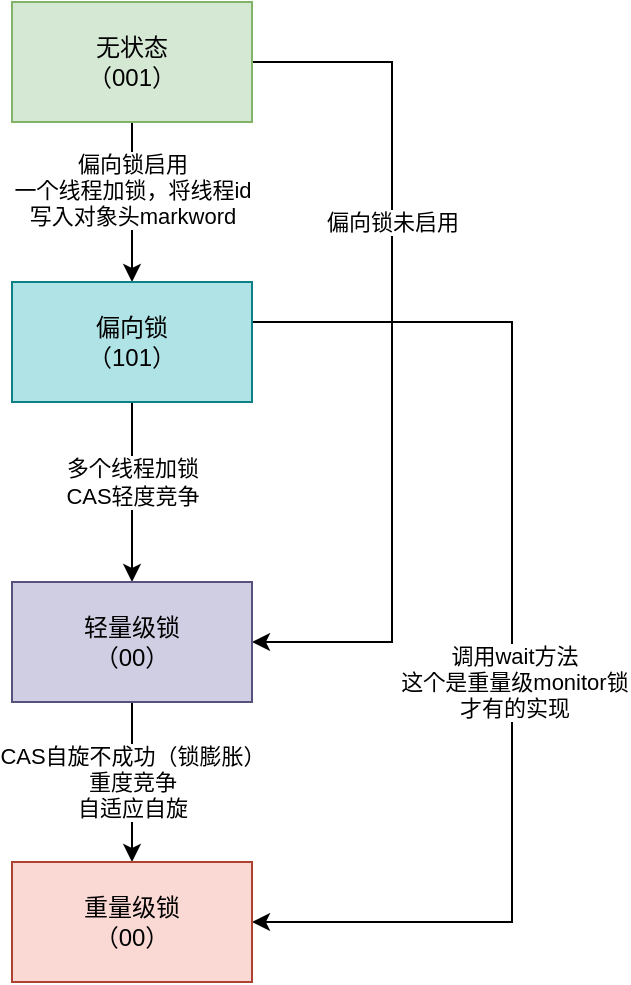 <mxfile version="14.2.2" type="github">
  <diagram id="pF4SRi6WFVkdvoSuHAUC" name="Page-1">
    <mxGraphModel dx="884" dy="591" grid="1" gridSize="10" guides="1" tooltips="1" connect="1" arrows="1" fold="1" page="1" pageScale="1" pageWidth="827" pageHeight="1169" math="0" shadow="0">
      <root>
        <mxCell id="0" />
        <mxCell id="1" parent="0" />
        <mxCell id="L0IP6Y8Qmht7rUSvjI6K-5" style="edgeStyle=orthogonalEdgeStyle;rounded=0;orthogonalLoop=1;jettySize=auto;html=1;entryX=1;entryY=0.5;entryDx=0;entryDy=0;" edge="1" parent="1" source="L0IP6Y8Qmht7rUSvjI6K-1" target="L0IP6Y8Qmht7rUSvjI6K-3">
          <mxGeometry relative="1" as="geometry">
            <mxPoint x="430" y="470" as="targetPoint" />
            <Array as="points">
              <mxPoint x="300" y="170" />
              <mxPoint x="300" y="460" />
            </Array>
          </mxGeometry>
        </mxCell>
        <mxCell id="L0IP6Y8Qmht7rUSvjI6K-11" value="偏向锁未启用" style="edgeLabel;html=1;align=center;verticalAlign=middle;resizable=0;points=[];" vertex="1" connectable="0" parent="L0IP6Y8Qmht7rUSvjI6K-5">
          <mxGeometry x="-0.372" relative="1" as="geometry">
            <mxPoint y="15" as="offset" />
          </mxGeometry>
        </mxCell>
        <mxCell id="L0IP6Y8Qmht7rUSvjI6K-15" value="" style="edgeStyle=orthogonalEdgeStyle;rounded=0;orthogonalLoop=1;jettySize=auto;html=1;" edge="1" parent="1" source="L0IP6Y8Qmht7rUSvjI6K-1" target="L0IP6Y8Qmht7rUSvjI6K-2">
          <mxGeometry relative="1" as="geometry" />
        </mxCell>
        <mxCell id="L0IP6Y8Qmht7rUSvjI6K-16" value="偏向锁启用&lt;br&gt;一个线程加锁，将线程id&lt;br&gt;写入对象头markword" style="edgeLabel;html=1;align=center;verticalAlign=middle;resizable=0;points=[];" vertex="1" connectable="0" parent="L0IP6Y8Qmht7rUSvjI6K-15">
          <mxGeometry x="-0.229" y="1" relative="1" as="geometry">
            <mxPoint x="-1" y="3" as="offset" />
          </mxGeometry>
        </mxCell>
        <mxCell id="L0IP6Y8Qmht7rUSvjI6K-1" value="无状态&lt;br&gt;（001）" style="rounded=0;whiteSpace=wrap;html=1;fillColor=#d5e8d4;strokeColor=#82b366;" vertex="1" parent="1">
          <mxGeometry x="110" y="140" width="120" height="60" as="geometry" />
        </mxCell>
        <mxCell id="L0IP6Y8Qmht7rUSvjI6K-8" style="edgeStyle=orthogonalEdgeStyle;rounded=0;orthogonalLoop=1;jettySize=auto;html=1;entryX=1;entryY=0.5;entryDx=0;entryDy=0;" edge="1" parent="1" source="L0IP6Y8Qmht7rUSvjI6K-2" target="L0IP6Y8Qmht7rUSvjI6K-4">
          <mxGeometry relative="1" as="geometry">
            <mxPoint x="400" y="600" as="targetPoint" />
            <Array as="points">
              <mxPoint x="360" y="300" />
              <mxPoint x="360" y="600" />
            </Array>
          </mxGeometry>
        </mxCell>
        <mxCell id="L0IP6Y8Qmht7rUSvjI6K-12" value="调用wait方法&lt;br&gt;这个是重量级monitor锁&lt;br&gt;才有的实现" style="edgeLabel;html=1;align=center;verticalAlign=middle;resizable=0;points=[];" vertex="1" connectable="0" parent="L0IP6Y8Qmht7rUSvjI6K-8">
          <mxGeometry x="-0.111" y="1" relative="1" as="geometry">
            <mxPoint y="61" as="offset" />
          </mxGeometry>
        </mxCell>
        <mxCell id="L0IP6Y8Qmht7rUSvjI6K-17" value="" style="edgeStyle=orthogonalEdgeStyle;rounded=0;orthogonalLoop=1;jettySize=auto;html=1;" edge="1" parent="1" source="L0IP6Y8Qmht7rUSvjI6K-2" target="L0IP6Y8Qmht7rUSvjI6K-3">
          <mxGeometry relative="1" as="geometry" />
        </mxCell>
        <mxCell id="L0IP6Y8Qmht7rUSvjI6K-18" value="多个线程加锁&lt;br&gt;CAS轻度竞争" style="edgeLabel;html=1;align=center;verticalAlign=middle;resizable=0;points=[];" vertex="1" connectable="0" parent="L0IP6Y8Qmht7rUSvjI6K-17">
          <mxGeometry x="-0.333" relative="1" as="geometry">
            <mxPoint y="10" as="offset" />
          </mxGeometry>
        </mxCell>
        <mxCell id="L0IP6Y8Qmht7rUSvjI6K-2" value="偏向锁&lt;br&gt;（101）" style="rounded=0;whiteSpace=wrap;html=1;fillColor=#b0e3e6;strokeColor=#0e8088;" vertex="1" parent="1">
          <mxGeometry x="110" y="280" width="120" height="60" as="geometry" />
        </mxCell>
        <mxCell id="L0IP6Y8Qmht7rUSvjI6K-19" value="" style="edgeStyle=orthogonalEdgeStyle;rounded=0;orthogonalLoop=1;jettySize=auto;html=1;" edge="1" parent="1" source="L0IP6Y8Qmht7rUSvjI6K-3" target="L0IP6Y8Qmht7rUSvjI6K-4">
          <mxGeometry relative="1" as="geometry" />
        </mxCell>
        <mxCell id="L0IP6Y8Qmht7rUSvjI6K-20" value="CAS自旋不成功（锁膨胀）&lt;br&gt;重度竞争&lt;br&gt;自适应自旋" style="edgeLabel;html=1;align=center;verticalAlign=middle;resizable=0;points=[];" vertex="1" connectable="0" parent="L0IP6Y8Qmht7rUSvjI6K-19">
          <mxGeometry x="-0.3" y="2" relative="1" as="geometry">
            <mxPoint x="-2" y="12" as="offset" />
          </mxGeometry>
        </mxCell>
        <mxCell id="L0IP6Y8Qmht7rUSvjI6K-3" value="轻量级锁&lt;br&gt;（00）" style="rounded=0;whiteSpace=wrap;html=1;fillColor=#d0cee2;strokeColor=#56517e;" vertex="1" parent="1">
          <mxGeometry x="110" y="430" width="120" height="60" as="geometry" />
        </mxCell>
        <mxCell id="L0IP6Y8Qmht7rUSvjI6K-4" value="重量级锁&lt;br&gt;（00）" style="rounded=0;whiteSpace=wrap;html=1;fillColor=#fad9d5;strokeColor=#ae4132;" vertex="1" parent="1">
          <mxGeometry x="110" y="570" width="120" height="60" as="geometry" />
        </mxCell>
      </root>
    </mxGraphModel>
  </diagram>
</mxfile>
